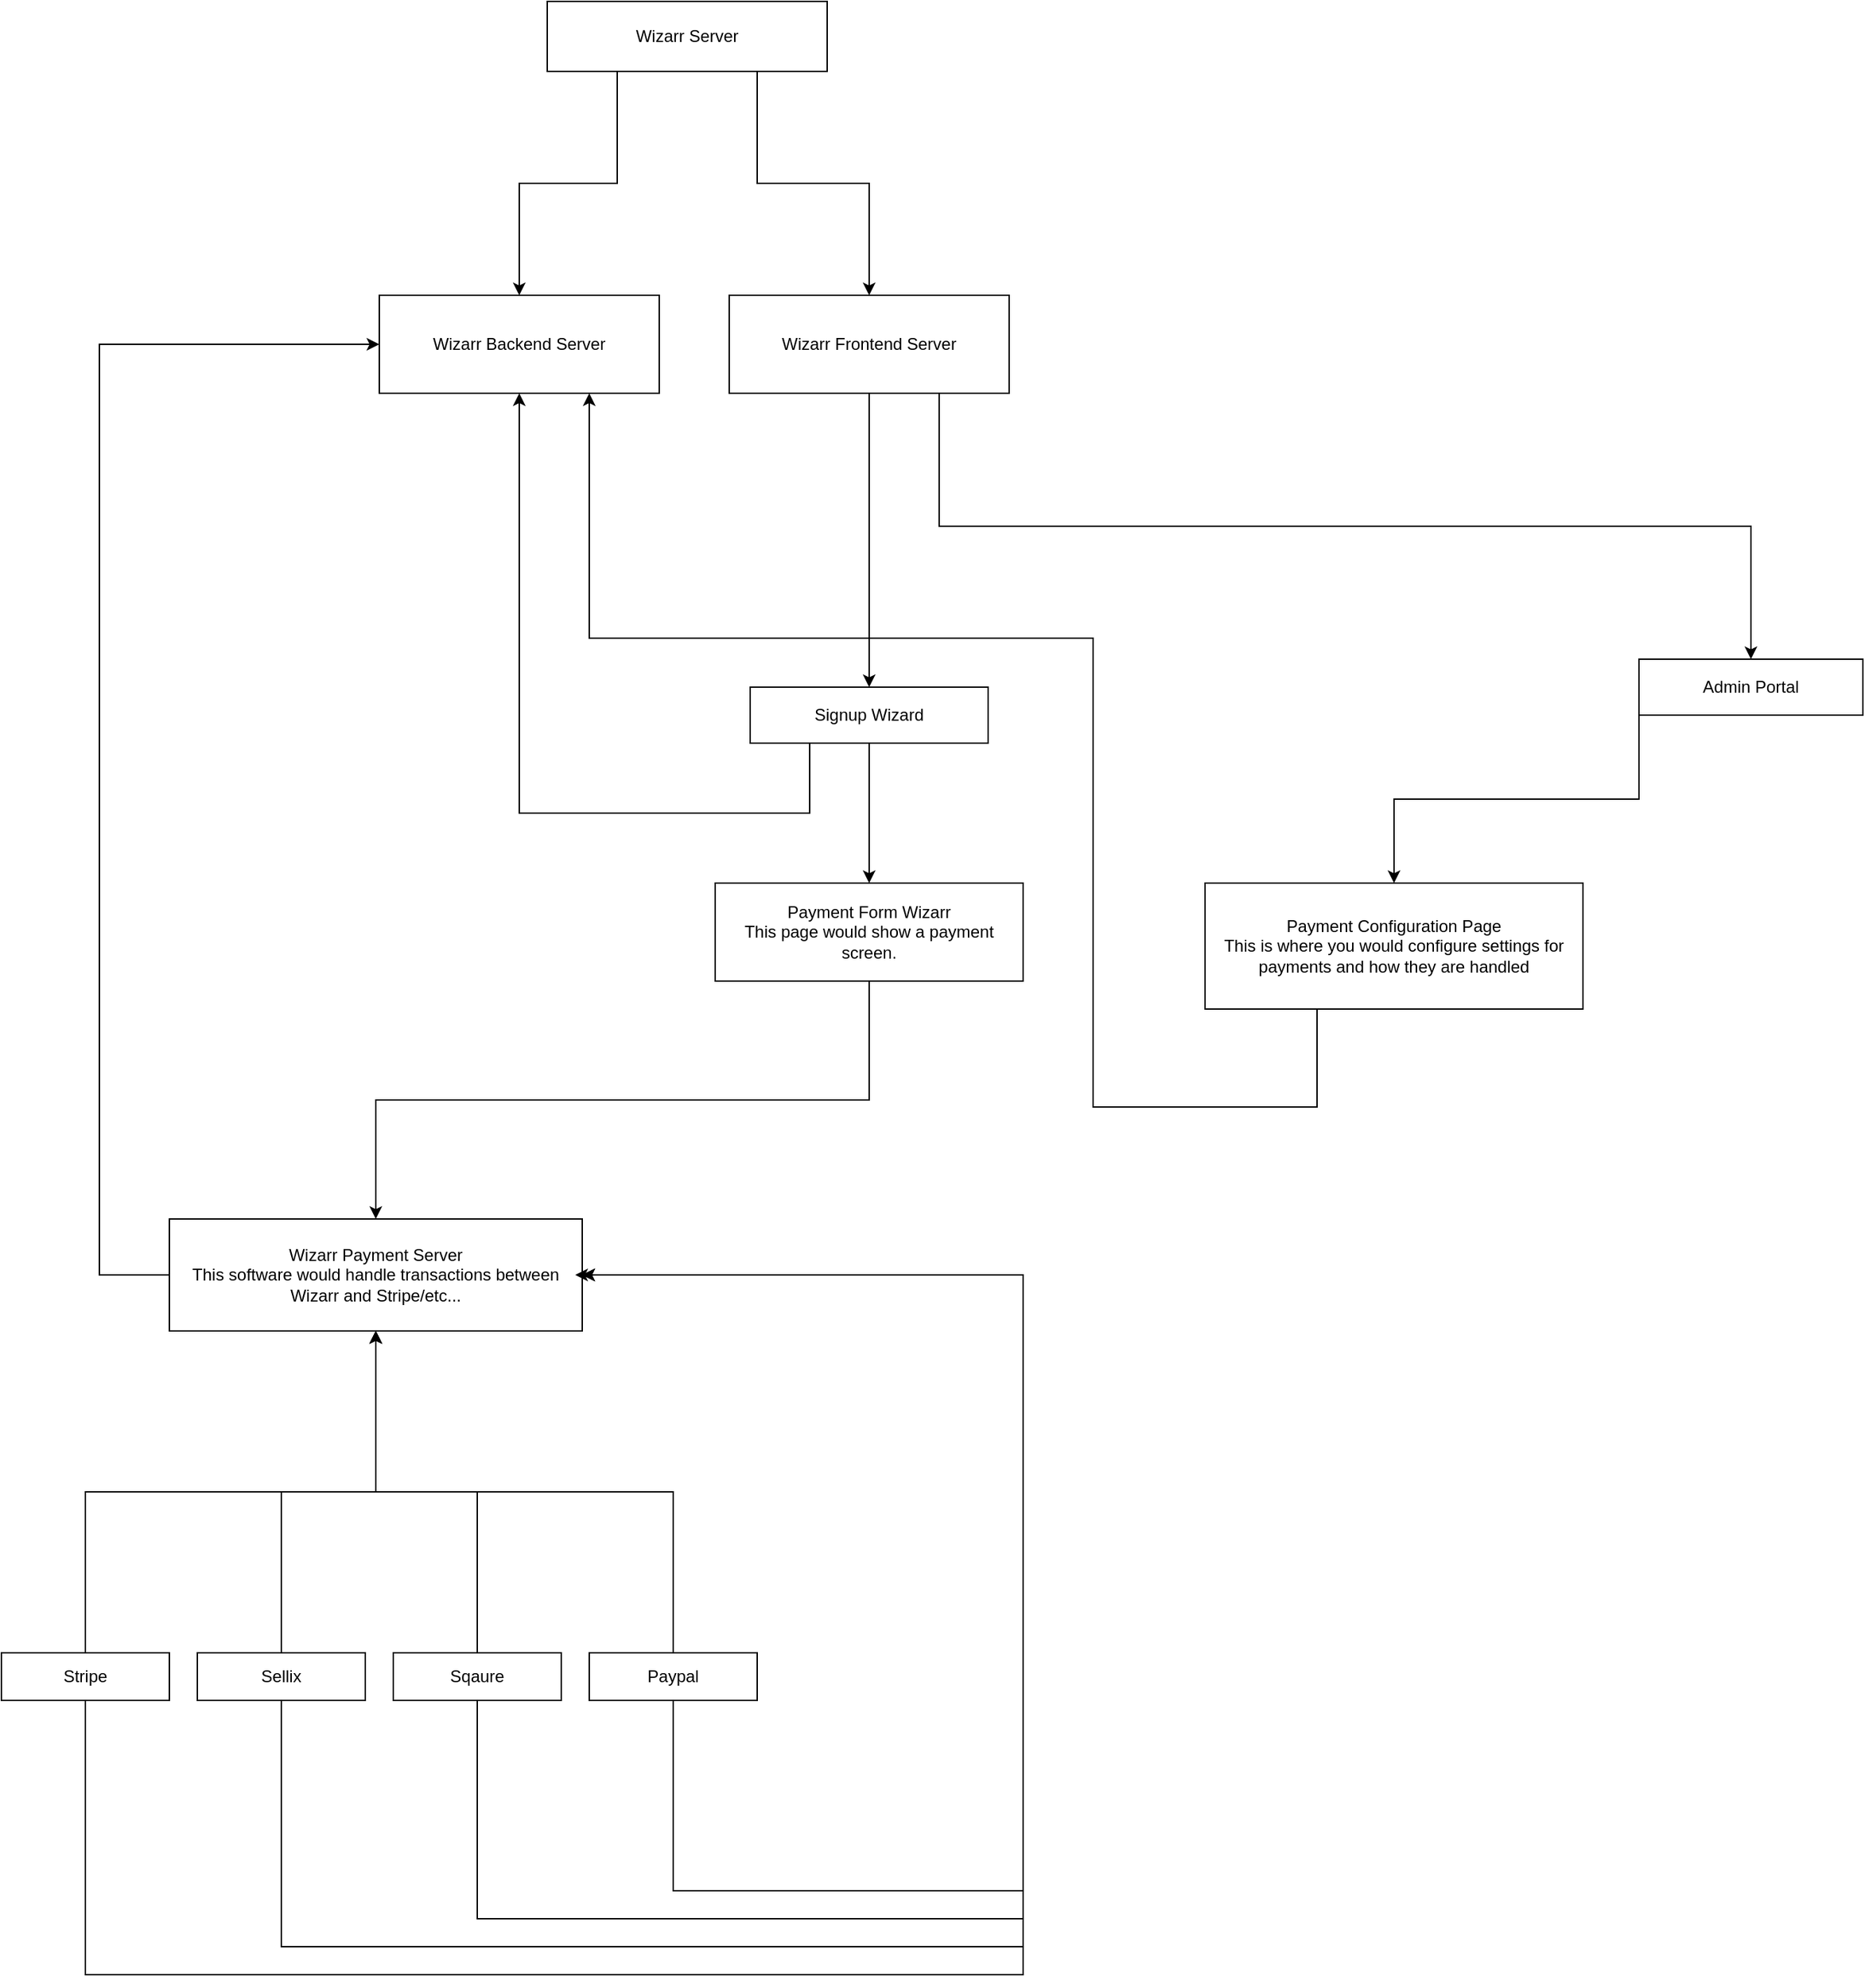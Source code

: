 <mxfile version="21.6.9" type="github">
  <diagram id="C5RBs43oDa-KdzZeNtuy" name="Page-1">
    <mxGraphModel dx="3267" dy="2393" grid="1" gridSize="10" guides="1" tooltips="1" connect="1" arrows="1" fold="1" page="1" pageScale="1" pageWidth="827" pageHeight="1169" math="0" shadow="0">
      <root>
        <mxCell id="WIyWlLk6GJQsqaUBKTNV-0" />
        <mxCell id="WIyWlLk6GJQsqaUBKTNV-1" parent="WIyWlLk6GJQsqaUBKTNV-0" />
        <mxCell id="pIVJt7jjB169_U8zp-Aa-2" style="edgeStyle=orthogonalEdgeStyle;rounded=0;orthogonalLoop=1;jettySize=auto;html=1;exitX=0.5;exitY=1;exitDx=0;exitDy=0;entryX=0.5;entryY=0;entryDx=0;entryDy=0;" edge="1" parent="WIyWlLk6GJQsqaUBKTNV-1" source="pIVJt7jjB169_U8zp-Aa-0" target="pIVJt7jjB169_U8zp-Aa-1">
          <mxGeometry relative="1" as="geometry" />
        </mxCell>
        <mxCell id="pIVJt7jjB169_U8zp-Aa-0" value="Payment Form Wizarr&lt;br&gt;This page would show a payment screen." style="rounded=0;whiteSpace=wrap;html=1;" vertex="1" parent="WIyWlLk6GJQsqaUBKTNV-1">
          <mxGeometry x="270" y="60" width="220" height="70" as="geometry" />
        </mxCell>
        <mxCell id="pIVJt7jjB169_U8zp-Aa-23" style="edgeStyle=orthogonalEdgeStyle;rounded=0;orthogonalLoop=1;jettySize=auto;html=1;exitX=0;exitY=0.5;exitDx=0;exitDy=0;entryX=0;entryY=0.5;entryDx=0;entryDy=0;" edge="1" parent="WIyWlLk6GJQsqaUBKTNV-1" source="pIVJt7jjB169_U8zp-Aa-1" target="pIVJt7jjB169_U8zp-Aa-22">
          <mxGeometry relative="1" as="geometry">
            <Array as="points">
              <mxPoint x="-170" y="340" />
              <mxPoint x="-170" y="-325" />
            </Array>
          </mxGeometry>
        </mxCell>
        <mxCell id="pIVJt7jjB169_U8zp-Aa-1" value="Wizarr Payment Server&lt;br&gt;This software would handle transactions between Wizarr and Stripe/etc..." style="rounded=0;whiteSpace=wrap;html=1;" vertex="1" parent="WIyWlLk6GJQsqaUBKTNV-1">
          <mxGeometry x="-120" y="300" width="295" height="80" as="geometry" />
        </mxCell>
        <mxCell id="pIVJt7jjB169_U8zp-Aa-7" style="edgeStyle=orthogonalEdgeStyle;rounded=0;orthogonalLoop=1;jettySize=auto;html=1;exitX=0.5;exitY=0;exitDx=0;exitDy=0;entryX=0.5;entryY=1;entryDx=0;entryDy=0;" edge="1" parent="WIyWlLk6GJQsqaUBKTNV-1" source="pIVJt7jjB169_U8zp-Aa-3" target="pIVJt7jjB169_U8zp-Aa-1">
          <mxGeometry relative="1" as="geometry" />
        </mxCell>
        <mxCell id="pIVJt7jjB169_U8zp-Aa-29" style="edgeStyle=orthogonalEdgeStyle;rounded=0;orthogonalLoop=1;jettySize=auto;html=1;exitX=0.5;exitY=1;exitDx=0;exitDy=0;entryX=1;entryY=0.5;entryDx=0;entryDy=0;" edge="1" parent="WIyWlLk6GJQsqaUBKTNV-1" source="pIVJt7jjB169_U8zp-Aa-3" target="pIVJt7jjB169_U8zp-Aa-1">
          <mxGeometry relative="1" as="geometry">
            <Array as="points">
              <mxPoint x="-180" y="840" />
              <mxPoint x="490" y="840" />
              <mxPoint x="490" y="340" />
            </Array>
          </mxGeometry>
        </mxCell>
        <mxCell id="pIVJt7jjB169_U8zp-Aa-3" value="Stripe" style="rounded=0;whiteSpace=wrap;html=1;" vertex="1" parent="WIyWlLk6GJQsqaUBKTNV-1">
          <mxGeometry x="-240" y="610" width="120" height="34" as="geometry" />
        </mxCell>
        <mxCell id="pIVJt7jjB169_U8zp-Aa-8" style="edgeStyle=orthogonalEdgeStyle;rounded=0;orthogonalLoop=1;jettySize=auto;html=1;exitX=0.5;exitY=0;exitDx=0;exitDy=0;" edge="1" parent="WIyWlLk6GJQsqaUBKTNV-1" source="pIVJt7jjB169_U8zp-Aa-4" target="pIVJt7jjB169_U8zp-Aa-1">
          <mxGeometry relative="1" as="geometry" />
        </mxCell>
        <mxCell id="pIVJt7jjB169_U8zp-Aa-30" style="edgeStyle=orthogonalEdgeStyle;rounded=0;orthogonalLoop=1;jettySize=auto;html=1;exitX=0.5;exitY=1;exitDx=0;exitDy=0;" edge="1" parent="WIyWlLk6GJQsqaUBKTNV-1" source="pIVJt7jjB169_U8zp-Aa-4">
          <mxGeometry relative="1" as="geometry">
            <mxPoint x="170" y="340" as="targetPoint" />
            <Array as="points">
              <mxPoint x="-40" y="820" />
              <mxPoint x="490" y="820" />
              <mxPoint x="490" y="340" />
            </Array>
          </mxGeometry>
        </mxCell>
        <mxCell id="pIVJt7jjB169_U8zp-Aa-4" value="Sellix" style="rounded=0;whiteSpace=wrap;html=1;" vertex="1" parent="WIyWlLk6GJQsqaUBKTNV-1">
          <mxGeometry x="-100" y="610" width="120" height="34" as="geometry" />
        </mxCell>
        <mxCell id="pIVJt7jjB169_U8zp-Aa-9" style="edgeStyle=orthogonalEdgeStyle;rounded=0;orthogonalLoop=1;jettySize=auto;html=1;exitX=0.5;exitY=0;exitDx=0;exitDy=0;" edge="1" parent="WIyWlLk6GJQsqaUBKTNV-1" source="pIVJt7jjB169_U8zp-Aa-5" target="pIVJt7jjB169_U8zp-Aa-1">
          <mxGeometry relative="1" as="geometry" />
        </mxCell>
        <mxCell id="pIVJt7jjB169_U8zp-Aa-31" style="edgeStyle=orthogonalEdgeStyle;rounded=0;orthogonalLoop=1;jettySize=auto;html=1;exitX=0.5;exitY=1;exitDx=0;exitDy=0;entryX=1;entryY=0.5;entryDx=0;entryDy=0;" edge="1" parent="WIyWlLk6GJQsqaUBKTNV-1" source="pIVJt7jjB169_U8zp-Aa-5" target="pIVJt7jjB169_U8zp-Aa-1">
          <mxGeometry relative="1" as="geometry">
            <Array as="points">
              <mxPoint x="100" y="800" />
              <mxPoint x="490" y="800" />
              <mxPoint x="490" y="340" />
            </Array>
          </mxGeometry>
        </mxCell>
        <mxCell id="pIVJt7jjB169_U8zp-Aa-5" value="Sqaure" style="rounded=0;whiteSpace=wrap;html=1;" vertex="1" parent="WIyWlLk6GJQsqaUBKTNV-1">
          <mxGeometry x="40" y="610" width="120" height="34" as="geometry" />
        </mxCell>
        <mxCell id="pIVJt7jjB169_U8zp-Aa-10" style="edgeStyle=orthogonalEdgeStyle;rounded=0;orthogonalLoop=1;jettySize=auto;html=1;exitX=0.5;exitY=0;exitDx=0;exitDy=0;" edge="1" parent="WIyWlLk6GJQsqaUBKTNV-1" source="pIVJt7jjB169_U8zp-Aa-6" target="pIVJt7jjB169_U8zp-Aa-1">
          <mxGeometry relative="1" as="geometry" />
        </mxCell>
        <mxCell id="pIVJt7jjB169_U8zp-Aa-32" style="edgeStyle=orthogonalEdgeStyle;rounded=0;orthogonalLoop=1;jettySize=auto;html=1;exitX=0.5;exitY=1;exitDx=0;exitDy=0;entryX=1;entryY=0.5;entryDx=0;entryDy=0;" edge="1" parent="WIyWlLk6GJQsqaUBKTNV-1" source="pIVJt7jjB169_U8zp-Aa-6" target="pIVJt7jjB169_U8zp-Aa-1">
          <mxGeometry relative="1" as="geometry">
            <Array as="points">
              <mxPoint x="240" y="780" />
              <mxPoint x="490" y="780" />
              <mxPoint x="490" y="340" />
            </Array>
          </mxGeometry>
        </mxCell>
        <mxCell id="pIVJt7jjB169_U8zp-Aa-6" value="Paypal" style="rounded=0;whiteSpace=wrap;html=1;" vertex="1" parent="WIyWlLk6GJQsqaUBKTNV-1">
          <mxGeometry x="180" y="610" width="120" height="34" as="geometry" />
        </mxCell>
        <mxCell id="pIVJt7jjB169_U8zp-Aa-14" style="edgeStyle=orthogonalEdgeStyle;rounded=0;orthogonalLoop=1;jettySize=auto;html=1;exitX=0.5;exitY=1;exitDx=0;exitDy=0;" edge="1" parent="WIyWlLk6GJQsqaUBKTNV-1" source="pIVJt7jjB169_U8zp-Aa-11" target="pIVJt7jjB169_U8zp-Aa-0">
          <mxGeometry relative="1" as="geometry" />
        </mxCell>
        <mxCell id="pIVJt7jjB169_U8zp-Aa-28" style="edgeStyle=orthogonalEdgeStyle;rounded=0;orthogonalLoop=1;jettySize=auto;html=1;exitX=0.25;exitY=1;exitDx=0;exitDy=0;entryX=0.5;entryY=1;entryDx=0;entryDy=0;" edge="1" parent="WIyWlLk6GJQsqaUBKTNV-1" source="pIVJt7jjB169_U8zp-Aa-11" target="pIVJt7jjB169_U8zp-Aa-22">
          <mxGeometry relative="1" as="geometry">
            <Array as="points">
              <mxPoint x="337" y="10" />
              <mxPoint x="130" y="10" />
            </Array>
          </mxGeometry>
        </mxCell>
        <mxCell id="pIVJt7jjB169_U8zp-Aa-11" value="Signup Wizard" style="rounded=0;whiteSpace=wrap;html=1;" vertex="1" parent="WIyWlLk6GJQsqaUBKTNV-1">
          <mxGeometry x="295" y="-80" width="170" height="40" as="geometry" />
        </mxCell>
        <mxCell id="pIVJt7jjB169_U8zp-Aa-13" style="edgeStyle=orthogonalEdgeStyle;rounded=0;orthogonalLoop=1;jettySize=auto;html=1;exitX=0.5;exitY=1;exitDx=0;exitDy=0;" edge="1" parent="WIyWlLk6GJQsqaUBKTNV-1" source="pIVJt7jjB169_U8zp-Aa-12" target="pIVJt7jjB169_U8zp-Aa-11">
          <mxGeometry relative="1" as="geometry" />
        </mxCell>
        <mxCell id="pIVJt7jjB169_U8zp-Aa-19" style="edgeStyle=orthogonalEdgeStyle;rounded=0;orthogonalLoop=1;jettySize=auto;html=1;exitX=0.75;exitY=1;exitDx=0;exitDy=0;" edge="1" parent="WIyWlLk6GJQsqaUBKTNV-1" source="pIVJt7jjB169_U8zp-Aa-12" target="pIVJt7jjB169_U8zp-Aa-18">
          <mxGeometry relative="1" as="geometry" />
        </mxCell>
        <mxCell id="pIVJt7jjB169_U8zp-Aa-12" value="Wizarr Frontend Server" style="rounded=0;whiteSpace=wrap;html=1;" vertex="1" parent="WIyWlLk6GJQsqaUBKTNV-1">
          <mxGeometry x="280" y="-360" width="200" height="70" as="geometry" />
        </mxCell>
        <mxCell id="pIVJt7jjB169_U8zp-Aa-34" style="edgeStyle=orthogonalEdgeStyle;rounded=0;orthogonalLoop=1;jettySize=auto;html=1;exitX=0;exitY=1;exitDx=0;exitDy=0;" edge="1" parent="WIyWlLk6GJQsqaUBKTNV-1" source="pIVJt7jjB169_U8zp-Aa-18" target="pIVJt7jjB169_U8zp-Aa-20">
          <mxGeometry relative="1" as="geometry" />
        </mxCell>
        <mxCell id="pIVJt7jjB169_U8zp-Aa-18" value="Admin Portal" style="rounded=0;whiteSpace=wrap;html=1;" vertex="1" parent="WIyWlLk6GJQsqaUBKTNV-1">
          <mxGeometry x="930" y="-100" width="160" height="40" as="geometry" />
        </mxCell>
        <mxCell id="pIVJt7jjB169_U8zp-Aa-27" style="edgeStyle=orthogonalEdgeStyle;rounded=0;orthogonalLoop=1;jettySize=auto;html=1;entryX=0.75;entryY=1;entryDx=0;entryDy=0;exitX=0.5;exitY=1;exitDx=0;exitDy=0;" edge="1" parent="WIyWlLk6GJQsqaUBKTNV-1" source="pIVJt7jjB169_U8zp-Aa-20" target="pIVJt7jjB169_U8zp-Aa-22">
          <mxGeometry relative="1" as="geometry">
            <Array as="points">
              <mxPoint x="700" y="220" />
              <mxPoint x="540" y="220" />
              <mxPoint x="540" y="-115" />
              <mxPoint x="180" y="-115" />
            </Array>
          </mxGeometry>
        </mxCell>
        <mxCell id="pIVJt7jjB169_U8zp-Aa-20" value="Payment Configuration Page&lt;br&gt;This is where you would configure settings for payments and how they are handled" style="rounded=0;whiteSpace=wrap;html=1;" vertex="1" parent="WIyWlLk6GJQsqaUBKTNV-1">
          <mxGeometry x="620" y="60" width="270" height="90" as="geometry" />
        </mxCell>
        <mxCell id="pIVJt7jjB169_U8zp-Aa-22" value="Wizarr Backend Server" style="rounded=0;whiteSpace=wrap;html=1;" vertex="1" parent="WIyWlLk6GJQsqaUBKTNV-1">
          <mxGeometry x="30" y="-360" width="200" height="70" as="geometry" />
        </mxCell>
        <mxCell id="pIVJt7jjB169_U8zp-Aa-25" style="edgeStyle=orthogonalEdgeStyle;rounded=0;orthogonalLoop=1;jettySize=auto;html=1;exitX=0.25;exitY=1;exitDx=0;exitDy=0;entryX=0.5;entryY=0;entryDx=0;entryDy=0;" edge="1" parent="WIyWlLk6GJQsqaUBKTNV-1" source="pIVJt7jjB169_U8zp-Aa-24" target="pIVJt7jjB169_U8zp-Aa-22">
          <mxGeometry relative="1" as="geometry" />
        </mxCell>
        <mxCell id="pIVJt7jjB169_U8zp-Aa-26" style="edgeStyle=orthogonalEdgeStyle;rounded=0;orthogonalLoop=1;jettySize=auto;html=1;exitX=0.75;exitY=1;exitDx=0;exitDy=0;" edge="1" parent="WIyWlLk6GJQsqaUBKTNV-1" source="pIVJt7jjB169_U8zp-Aa-24" target="pIVJt7jjB169_U8zp-Aa-12">
          <mxGeometry relative="1" as="geometry" />
        </mxCell>
        <mxCell id="pIVJt7jjB169_U8zp-Aa-24" value="Wizarr Server" style="rounded=0;whiteSpace=wrap;html=1;" vertex="1" parent="WIyWlLk6GJQsqaUBKTNV-1">
          <mxGeometry x="150" y="-570" width="200" height="50" as="geometry" />
        </mxCell>
      </root>
    </mxGraphModel>
  </diagram>
</mxfile>
